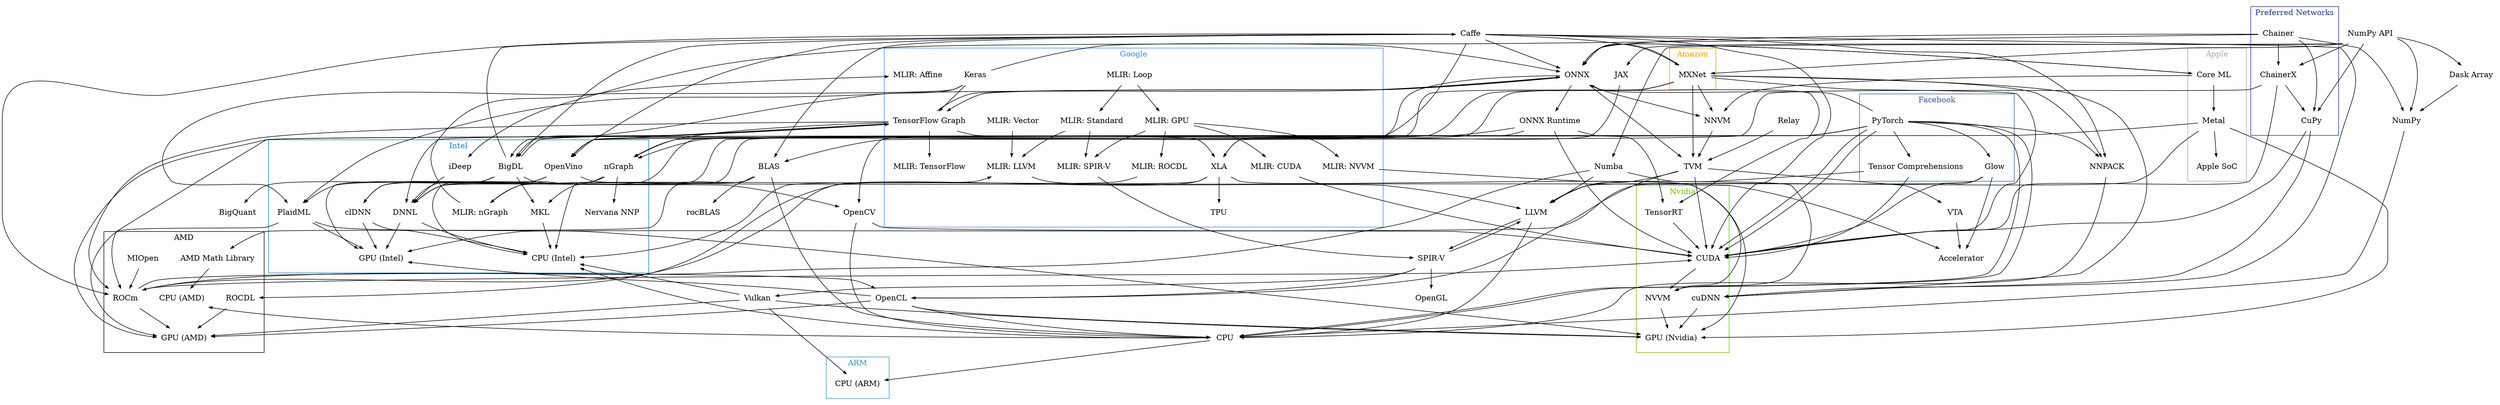  digraph{    
    node[shape=plaintext,color=none]
    //   splines=polyline
    // concentrate=true
    nodesep=0.3
    //   layout=dagre
    edge[penwidth=1,arrowsize=0.6]
  
  
  
    // Hardware
    // {
    //     rank = same
    //     "CPU (Intel)"
    //     "CPU (AMD)"
    //     "CPU (ARM)"
    //     "Nervana NNP"
    //     "GPU (Nvidia)"
    //     "GPU (AMD)"
    //     "Apple SoC"
    //     "GPU (Intel)"
    //     "TPU"
    //     "Accelerator"
    // } 
    
    Keras->"TensorFlow Graph"
    
    NumPy -> CPU
    CPU -> {"CPU (Intel)" "CPU (AMD)" "CPU (ARM)"}
    subgraph cluster_intel {
        label=Intel
        color="#0f7dc2"
        fontcolor="#0f7dc2"
        // https://github.com/intel/ideep
        "iDeep" -> "DNNL"
        // https://github.com/intel/mkl-dnn
        "DNNL" -> {"CPU (Intel)" "GPU (Intel)"}
        // https://github.com/intel-analytics/BigDL
        // https://github.com/intel-analytics/BigDL-core/blob/a1f141cd82b59077f6d5e5234eeb693431a90368/native-dnn/src/main/c/com_intel_analytics_bigdl_mkl_Memory.h
        "BigDL" -> "DNNL"
        "MKL" -> "CPU (Intel)"
        
        // https://github.com/NervanaSystems/ngraph
        "nGraph"
        "Nervana NNP"
        "MLIR: nGraph"
        "PlaidML"
        clDNN->{"CPU (Intel)" "GPU (Intel)"}
        "OpenVino"->clDNN
    }
    
    // https://software.intel.com/en-us/openvino-toolkit/deep-learning-cv
    {Caffe "TensorFlow Graph" MXNet ONNX}->OpenVino
    // https://docs.openvinotoolkit.org/latest/index.html
    OpenVino->{"CPU (Intel)" "GPU (Intel)" "Accelerator"}
    
    // https://github.com/plaidml/plaidml
    {Keras ONNX}->PlaidML
    "PlaidML"->{"GPU (AMD)" "GPU (Intel)" "GPU (Nvidia)"}

    // https://www.ngraph.ai/ecosystem#hardware-&-backend-support
    {"TensorFlow Graph" MXNet}->nGraph->{"CPU (Intel)" clDNN PlaidML "Nervana NNP"}
    
    // https://bigdl-project.github.io/0.9.0/#ProgrammingGuide/tensorflow-support/
    "TensorFlow Graph" -> "BigDL"
    "BigDL" -> "TensorFlow Graph"
    // https://bigdl-project.github.io/0.9.0/#ProgrammingGuide/caffe-support/
    "BigDL" -> "Caffe"
    "Caffe" -> "BigDL"
    // https://bigdl-project.github.io/0.9.0/#ProgrammingGuide/keras-support/
    "Keras" -> "BigDL"

    // https://github.com/intel-analytics/BigDL-core/tree/master/bigquant/src/main/c
    "BigDL" -> "BigQuant"
    // https://github.com/intel-analytics/BigDL-core/blob/master/mkl2017-xeon-blas/src/main/c/mkl.c
    "BigDL" -> "MKL"
    // https://github.com/intel-analytics/BigDL-core/blob/master/opencv/src/main/java/com/intel/analytics/bigdl/opencv/OpenCV.java
    "BigDL" -> "OpenCV"
    "OpenCV" -> "CPU"

    // http://caffe.berkeleyvision.org/installation.html
    "Caffe" -> {"CUDA" "BLAS" "OpenCV" "cuDNN"}
    
    // https://en.wikipedia.org/wiki/Basic_Linear_Algebra_Subprograms
    "BLAS"->"CPU"
    
    // https://en.wikipedia.org/wiki/Math_Kernel_Library
    "BLAS" -> "MKL"

    // https://en.wikipedia.org/wiki/AMD_Core_Math_Library
    "BLAS" -> "AMD Math Library"
  
    //   https://docs.opencv.org/master/d7/d9f/tutorial_linux_install.html
    "OpenCV"->CUDA
    subgraph cluster_nvidia {
        label=Nvidia
        color="#76B900"
        fontcolor="#76B900"
        // https://en.wikipedia.org/wiki/CUDA
        "CUDA"->"NVVM"-> "GPU (Nvidia)"
        "cuDNN" -> "GPU (Nvidia)"
        "GPU (Nvidia)"
        "TensorRT"->CUDA
    
    }
    subgraph cluster_amd {
        label=AMD
        // https://en.wikipedia.org/wiki/CUDA
        "AMD Math Library"-> "CPU (AMD)"
        "GPU (AMD)"
        // https://github.com/tensorflow/mlir/pull/146
        "ROCDL"->"GPU (AMD)"
        "ROCm"->"GPU (AMD)"
        MIOpen
    }

    ROCm -> CUDA
    ROCm -> OpenCL

    subgraph cluster_pn {
        label="Preferred Networks"
        color="#21318F"
        fontcolor="#21318F"
        "Chainer"
        "ChainerX"
        "CuPy"
    }
    // https://github.com/chainer/chainer/blob/master/chainerx_cc/CMakeLists.txt
    "Chainer"->{CuPy iDeep ChainerX "NumPy"}
    
    "NumPy API"->{CuPy ChainerX NumPy}
    
    "CuPy"->{CUDA cuDNN}
    
    
    ChainerX->{CuPy CUDA BLAS}
    
    // https://github.com/NervanaSystems/ngraph/pull/3786
    // https://github.com/NervanaSystems/ngraph/pull/3013
    nGraph -> "MLIR: nGraph" -> {"MLIR: LLVM" "MLIR: Affine"}
    
    
    subgraph cluster_google {
        label=Google
        color="#4285f4"
        fontcolor="#4285f4"
        Keras
        "MLIR: LLVM"
        "MLIR: Affine"
        "TensorFlow Graph"
        // https://github.com/tensorflow/mlir/tree/master/lib/Conversion
        "MLIR: GPU"-> {"MLIR: CUDA" "MLIR: NVVM" "MLIR: SPIR-V" "MLIR: ROCDL"}
        "MLIR: Loop"-> {"MLIR: Standard" "MLIR: GPU"}
        "MLIR: Standard"->{"MLIR: LLVM" "MLIR: SPIR-V"}
        "MLIR: Vector"->"MLIR: LLVM"   
        // https://github.com/tensorflow/community/pull/115
        "TensorFlow Graph" -> "MLIR: TensorFlow"
        
        "TensorFlow Graph"->"XLA"->TPU
    }
    // https://github.com/google/jax
    "NumPy API"->JAX->XLA
    // https://www.tensorflow.org/xla#supported_platforms
    XLA->{"GPU (Nvidia)" "CPU (Intel)"}
    PyTorch->XLA
    
    "MLIR: CUDA"-> CUDA
    "MLIR: LLVM"->LLVM
    "MLIR: NVVM"->NVVM
    "MLIR: ROCDL"->ROCDL
    LLVM->CPU
    "MLIR: SPIR-V"->"SPIR-V"
    
    // https://www.khronos.org/spir/
    "SPIR-V"->{OpenCL Vulkan OpenGL}
    LLVM->"SPIR-V"->LLVM
    
    // https://en.wikipedia.org/wiki/Vulkan_(API)
    Vulkan->{"GPU (AMD)" "GPU (Nvidia)" "CPU (Intel)" "CPU (ARM)"}
    
    subgraph cluster_arm {
        label=ARM
        color="#3d91ba"
        fontcolor="#3d91ba"
        "CPU (ARM)"
    }
    
    // https://en.wikipedia.org/wiki/OpenCL#Devices
    OpenCL->{CPU "GPU (AMD)" "GPU (Nvidia)" "GPU (Intel)"}
    
    // https://rocm-documentation.readthedocs.io/en/latest/ROCm_Libraries/ROCm_Libraries.html
    BLAS->{rocBLAS}
    
    // https://rocm-documentation.readthedocs.io/en/latest/Deep_learning/Deep-learning.html
    "XLA"->ROCm
    "TensorFlow Graph"->ROCm
    MIOpen->ROCm
    PyTorch->ROCm
    Caffe->ROCm
    
    
    subgraph cluster_facebook {
        label=Facebook
        color="#3b5998"
        fontcolor="#3b5998"
        PyTorch->"Glow"
        PyTorch->"Tensor Comprehensions"
    }
    Glow->{LLVM CUDA}
    PyTorch->{CPU CUDA}
    // https://pytorch.org/get-started/locally/
    PyTorch->{CUDA CPU}
    
    // https://research.fb.com/blog/2018/02/announcing-tensor-comprehensions/
    "Tensor Comprehensions"->{CUDA LLVM}
    
    Glow->Accelerator
    
    // 
    "NumPy API"->Numba->{LLVM NVVM ROCm}
    
    Relay->TVM->VTA->Accelerator
    // https://tvm.ai/2017/10/06/nnvm-compiler-announcement
    {ONNX MXNet "Core ML"}->NNVM->TVM->{LLVM CUDA OpenCL}
    

    
    subgraph cluster_apple {
        label=Apple
        color="#a3aaae"
        fontcolor="#a3aaae"
        // https://en.wikipedia.org/wiki/Metal_(API)
        "Core ML"->Metal->"Apple SoC"
    }
    
    Metal->{"GPU (Intel)" "GPU (AMD)" "GPU (Nvidia)"} 
    
    
    // https://github.com/intel/mkl-dnn
    {PyTorch "TensorFlow Graph"}->"DNNL"

    
    // https://github.com/onnx/tutorials
    {Chainer Caffe "Core ML" Keras MXNet PyTorch "TensorFlow Graph"} -> ONNX
    ONNX->{"Core ML" TensorRT "TensorFlow Graph" "ONNX Runtime"}
    // https://github.com/microsoft/onnxruntime
    "ONNX Runtime"->{CUDA "nGraph" TensorRT DNNL}
    
    
    "NumPy API"->"Dask Array"->NumPy

    subgraph cluster_amazon {
        label=Amazon
        color="#ff9900"
        fontcolor="#ff9900"
        MXNet
    }
    
    MXNet->TVM
    // https://mxnet.apache.org/api/faq/caffe
    Caffe->MXNet
    // https://mxnet.apache.org/api/faq/nnpack
    MXNet->NNPACK
    // https://mxnet.apache.org/api/faq/float16
    MXNet->{CUDA cuDNN}
    // https://github.com/apache/incubator-mxnet/blob/master/docs/python_docs/python/tutorials/performance/backend/mkldnn/mkldnn_readme.md
    MXNet->DNNL
    //  https://mxnet.incubator.apache.org/api/python/docs/api/ndarray/index.html
    "NumPy API"->MXNet
    
    // https://github.com/Maratyszcza/NNPACK
    {PyTorch Caffe}->NNPACK->{CPU}
    
    ONNX->TVM
}